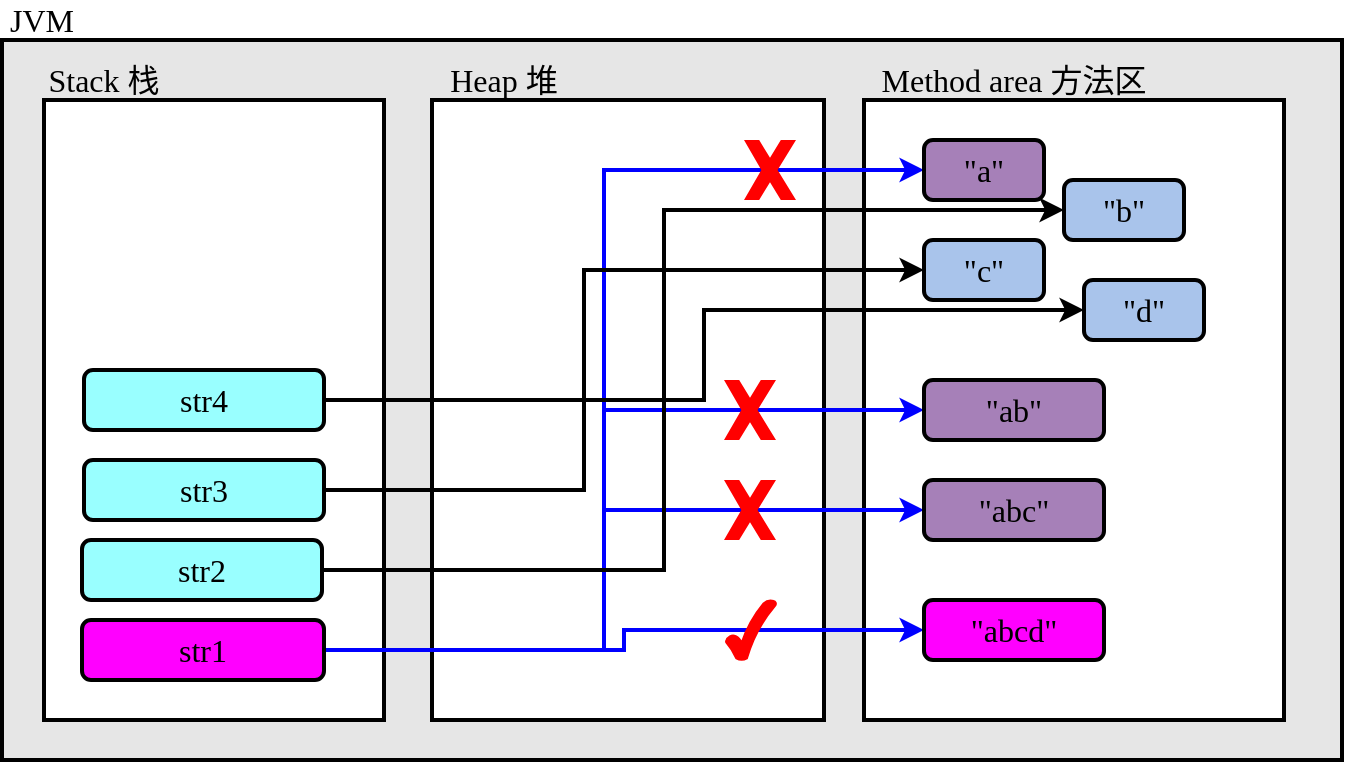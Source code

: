 <mxfile version="14.6.13" type="github">
  <diagram id="yv8S7H3C6a8QwYX7NnFu" name="第 1 页">
    <mxGraphModel dx="868" dy="450" grid="1" gridSize="10" guides="1" tooltips="1" connect="1" arrows="1" fold="1" page="1" pageScale="1" pageWidth="827" pageHeight="1169" math="0" shadow="0">
      <root>
        <mxCell id="0" />
        <mxCell id="1" parent="0" />
        <mxCell id="sm8_QsKVWfmT69e21qXw-1" value="" style="rounded=0;whiteSpace=wrap;html=1;strokeWidth=2;fillColor=#E6E6E6;" vertex="1" parent="1">
          <mxGeometry x="79" y="200" width="670" height="360" as="geometry" />
        </mxCell>
        <mxCell id="sm8_QsKVWfmT69e21qXw-2" value="" style="rounded=0;whiteSpace=wrap;html=1;strokeWidth=2;" vertex="1" parent="1">
          <mxGeometry x="100" y="230" width="170" height="310" as="geometry" />
        </mxCell>
        <mxCell id="sm8_QsKVWfmT69e21qXw-3" value="" style="rounded=0;whiteSpace=wrap;html=1;strokeWidth=2;" vertex="1" parent="1">
          <mxGeometry x="294" y="230" width="196" height="310" as="geometry" />
        </mxCell>
        <mxCell id="sm8_QsKVWfmT69e21qXw-4" value="" style="rounded=0;whiteSpace=wrap;html=1;strokeWidth=2;" vertex="1" parent="1">
          <mxGeometry x="510" y="230" width="210" height="310" as="geometry" />
        </mxCell>
        <mxCell id="sm8_QsKVWfmT69e21qXw-5" value="Stack 栈" style="text;html=1;strokeColor=none;fillColor=none;align=center;verticalAlign=middle;whiteSpace=wrap;rounded=0;fontSize=16;fontFamily=Comic Sans MS;" vertex="1" parent="1">
          <mxGeometry x="90" y="210" width="80" height="20" as="geometry" />
        </mxCell>
        <mxCell id="sm8_QsKVWfmT69e21qXw-6" value="Heap 堆&lt;span style=&quot;color: rgba(0 , 0 , 0 , 0) ; font-family: monospace ; font-size: 0px&quot;&gt;%3CmxGraphModel%3E%3Croot%3E%3CmxCell%20id%3D%220%22%2F%3E%3CmxCell%20id%3D%221%22%20parent%3D%220%22%2F%3E%3CmxCell%20id%3D%222%22%20value%3D%22Stack%20%E6%A0%88%22%20style%3D%22text%3Bhtml%3D1%3BstrokeColor%3Dnone%3BfillColor%3Dnone%3Balign%3Dcenter%3BverticalAlign%3Dmiddle%3BwhiteSpace%3Dwrap%3Brounded%3D0%3BfontSize%3D16%3BfontFamily%3DComic%20Sans%20MS%3B%22%20vertex%3D%221%22%20parent%3D%221%22%3E%3CmxGeometry%20x%3D%2290%22%20y%3D%22210%22%20width%3D%2280%22%20height%3D%2220%22%20as%3D%22geometry%22%2F%3E%3C%2FmxCell%3E%3C%2Froot%3E%3C%2FmxGraphModel%3E&lt;/span&gt;" style="text;html=1;strokeColor=none;fillColor=none;align=center;verticalAlign=middle;whiteSpace=wrap;rounded=0;fontSize=16;fontFamily=Comic Sans MS;" vertex="1" parent="1">
          <mxGeometry x="290" y="210" width="80" height="20" as="geometry" />
        </mxCell>
        <mxCell id="sm8_QsKVWfmT69e21qXw-7" value="Method area 方法区" style="text;html=1;strokeColor=none;fillColor=none;align=center;verticalAlign=middle;whiteSpace=wrap;rounded=0;fontSize=16;fontFamily=Comic Sans MS;" vertex="1" parent="1">
          <mxGeometry x="500" y="210" width="170" height="20" as="geometry" />
        </mxCell>
        <mxCell id="sm8_QsKVWfmT69e21qXw-8" value="JVM" style="text;html=1;strokeColor=none;fillColor=none;align=center;verticalAlign=middle;whiteSpace=wrap;rounded=0;fontFamily=Comic Sans MS;fontSize=16;" vertex="1" parent="1">
          <mxGeometry x="79" y="180" width="40" height="20" as="geometry" />
        </mxCell>
        <mxCell id="sm8_QsKVWfmT69e21qXw-26" style="edgeStyle=orthogonalEdgeStyle;rounded=0;orthogonalLoop=1;jettySize=auto;html=1;exitX=1;exitY=0.5;exitDx=0;exitDy=0;entryX=0;entryY=0.5;entryDx=0;entryDy=0;fontFamily=Comic Sans MS;fontSize=16;strokeWidth=2;strokeColor=#0000FF;" edge="1" parent="1" source="sm8_QsKVWfmT69e21qXw-9" target="sm8_QsKVWfmT69e21qXw-13">
          <mxGeometry relative="1" as="geometry">
            <Array as="points">
              <mxPoint x="380" y="505" />
              <mxPoint x="380" y="265" />
            </Array>
          </mxGeometry>
        </mxCell>
        <mxCell id="sm8_QsKVWfmT69e21qXw-34" style="edgeStyle=orthogonalEdgeStyle;rounded=0;orthogonalLoop=1;jettySize=auto;html=1;exitX=1;exitY=0.5;exitDx=0;exitDy=0;entryX=0;entryY=0.5;entryDx=0;entryDy=0;fontFamily=Comic Sans MS;fontSize=16;strokeWidth=2;strokeColor=#0000FF;" edge="1" parent="1" source="sm8_QsKVWfmT69e21qXw-9" target="sm8_QsKVWfmT69e21qXw-31">
          <mxGeometry relative="1" as="geometry">
            <Array as="points">
              <mxPoint x="380" y="505" />
              <mxPoint x="380" y="385" />
            </Array>
          </mxGeometry>
        </mxCell>
        <mxCell id="sm8_QsKVWfmT69e21qXw-35" style="edgeStyle=orthogonalEdgeStyle;rounded=0;orthogonalLoop=1;jettySize=auto;html=1;exitX=1;exitY=0.5;exitDx=0;exitDy=0;entryX=0;entryY=0.5;entryDx=0;entryDy=0;fontFamily=Comic Sans MS;fontSize=16;strokeWidth=2;strokeColor=#0000FF;" edge="1" parent="1" source="sm8_QsKVWfmT69e21qXw-9" target="sm8_QsKVWfmT69e21qXw-32">
          <mxGeometry relative="1" as="geometry">
            <Array as="points">
              <mxPoint x="380" y="505" />
              <mxPoint x="380" y="435" />
            </Array>
          </mxGeometry>
        </mxCell>
        <mxCell id="sm8_QsKVWfmT69e21qXw-36" style="edgeStyle=orthogonalEdgeStyle;rounded=0;orthogonalLoop=1;jettySize=auto;html=1;exitX=1;exitY=0.5;exitDx=0;exitDy=0;fontFamily=Comic Sans MS;fontSize=16;strokeWidth=2;strokeColor=#0000FF;" edge="1" parent="1" source="sm8_QsKVWfmT69e21qXw-9" target="sm8_QsKVWfmT69e21qXw-33">
          <mxGeometry relative="1" as="geometry" />
        </mxCell>
        <mxCell id="sm8_QsKVWfmT69e21qXw-9" value="str1" style="rounded=1;whiteSpace=wrap;html=1;fontFamily=Comic Sans MS;fontSize=16;strokeWidth=2;fillColor=#FF00FF;" vertex="1" parent="1">
          <mxGeometry x="119" y="490" width="121" height="30" as="geometry" />
        </mxCell>
        <mxCell id="sm8_QsKVWfmT69e21qXw-27" style="edgeStyle=orthogonalEdgeStyle;rounded=0;orthogonalLoop=1;jettySize=auto;html=1;exitX=1;exitY=0.5;exitDx=0;exitDy=0;entryX=0;entryY=0.5;entryDx=0;entryDy=0;fontFamily=Comic Sans MS;fontSize=16;strokeWidth=2;" edge="1" parent="1" source="sm8_QsKVWfmT69e21qXw-10" target="sm8_QsKVWfmT69e21qXw-14">
          <mxGeometry relative="1" as="geometry">
            <Array as="points">
              <mxPoint x="410" y="465" />
              <mxPoint x="410" y="285" />
            </Array>
          </mxGeometry>
        </mxCell>
        <mxCell id="sm8_QsKVWfmT69e21qXw-10" value="str2" style="rounded=1;whiteSpace=wrap;html=1;fontFamily=Comic Sans MS;fontSize=16;strokeWidth=2;fillColor=#99FFFF;" vertex="1" parent="1">
          <mxGeometry x="119" y="450" width="120" height="30" as="geometry" />
        </mxCell>
        <mxCell id="sm8_QsKVWfmT69e21qXw-29" style="edgeStyle=orthogonalEdgeStyle;rounded=0;orthogonalLoop=1;jettySize=auto;html=1;exitX=1;exitY=0.5;exitDx=0;exitDy=0;entryX=0;entryY=0.5;entryDx=0;entryDy=0;fontFamily=Comic Sans MS;fontSize=16;strokeWidth=2;" edge="1" parent="1" source="sm8_QsKVWfmT69e21qXw-11" target="sm8_QsKVWfmT69e21qXw-15">
          <mxGeometry relative="1" as="geometry">
            <Array as="points">
              <mxPoint x="370" y="425" />
              <mxPoint x="370" y="315" />
            </Array>
          </mxGeometry>
        </mxCell>
        <mxCell id="sm8_QsKVWfmT69e21qXw-11" value="str3" style="rounded=1;whiteSpace=wrap;html=1;fontFamily=Comic Sans MS;fontSize=16;strokeWidth=2;fillColor=#99FFFF;" vertex="1" parent="1">
          <mxGeometry x="120" y="410" width="120" height="30" as="geometry" />
        </mxCell>
        <mxCell id="sm8_QsKVWfmT69e21qXw-30" style="edgeStyle=orthogonalEdgeStyle;rounded=0;orthogonalLoop=1;jettySize=auto;html=1;exitX=1;exitY=0.5;exitDx=0;exitDy=0;entryX=0;entryY=0.5;entryDx=0;entryDy=0;fontFamily=Comic Sans MS;fontSize=16;strokeWidth=2;" edge="1" parent="1" source="sm8_QsKVWfmT69e21qXw-12" target="sm8_QsKVWfmT69e21qXw-16">
          <mxGeometry relative="1" as="geometry" />
        </mxCell>
        <mxCell id="sm8_QsKVWfmT69e21qXw-12" value="str4" style="rounded=1;whiteSpace=wrap;html=1;fontFamily=Comic Sans MS;fontSize=16;strokeWidth=2;fillColor=#99FFFF;" vertex="1" parent="1">
          <mxGeometry x="120" y="365" width="120" height="30" as="geometry" />
        </mxCell>
        <mxCell id="sm8_QsKVWfmT69e21qXw-13" value="&quot;a&quot;" style="rounded=1;whiteSpace=wrap;html=1;fontFamily=Comic Sans MS;fontSize=16;strokeWidth=2;fillColor=#A680B8;" vertex="1" parent="1">
          <mxGeometry x="540" y="250" width="60" height="30" as="geometry" />
        </mxCell>
        <mxCell id="sm8_QsKVWfmT69e21qXw-14" value="&quot;b&quot;" style="rounded=1;whiteSpace=wrap;html=1;fontFamily=Comic Sans MS;fontSize=16;strokeWidth=2;fillColor=#A9C4EB;" vertex="1" parent="1">
          <mxGeometry x="610" y="270" width="60" height="30" as="geometry" />
        </mxCell>
        <mxCell id="sm8_QsKVWfmT69e21qXw-15" value="&quot;c&quot;" style="rounded=1;whiteSpace=wrap;html=1;fontFamily=Comic Sans MS;fontSize=16;strokeWidth=2;fillColor=#A9C4EB;" vertex="1" parent="1">
          <mxGeometry x="540" y="300" width="60" height="30" as="geometry" />
        </mxCell>
        <mxCell id="sm8_QsKVWfmT69e21qXw-16" value="&quot;d&quot;" style="rounded=1;whiteSpace=wrap;html=1;fontFamily=Comic Sans MS;fontSize=16;strokeWidth=2;fillColor=#A9C4EB;" vertex="1" parent="1">
          <mxGeometry x="620" y="320" width="60" height="30" as="geometry" />
        </mxCell>
        <mxCell id="sm8_QsKVWfmT69e21qXw-31" value="&quot;ab&quot;" style="rounded=1;whiteSpace=wrap;html=1;fontFamily=Comic Sans MS;fontSize=16;strokeWidth=2;fillColor=#A680B8;" vertex="1" parent="1">
          <mxGeometry x="540" y="370" width="90" height="30" as="geometry" />
        </mxCell>
        <mxCell id="sm8_QsKVWfmT69e21qXw-32" value="&quot;abc&quot;" style="rounded=1;whiteSpace=wrap;html=1;fontFamily=Comic Sans MS;fontSize=16;strokeWidth=2;fillColor=#A680B8;" vertex="1" parent="1">
          <mxGeometry x="540" y="420" width="90" height="30" as="geometry" />
        </mxCell>
        <mxCell id="sm8_QsKVWfmT69e21qXw-33" value="&quot;abcd&quot;" style="rounded=1;whiteSpace=wrap;html=1;fontFamily=Comic Sans MS;fontSize=16;strokeWidth=2;fillColor=#FF00FF;" vertex="1" parent="1">
          <mxGeometry x="540" y="480" width="90" height="30" as="geometry" />
        </mxCell>
        <mxCell id="sm8_QsKVWfmT69e21qXw-37" value="" style="verticalLabelPosition=bottom;verticalAlign=top;html=1;shape=mxgraph.basic.x;fontFamily=Comic Sans MS;fontSize=16;strokeWidth=1;strokeColor=none;fillColor=#FF0000;" vertex="1" parent="1">
          <mxGeometry x="450" y="250" width="26" height="30" as="geometry" />
        </mxCell>
        <mxCell id="sm8_QsKVWfmT69e21qXw-38" value="" style="verticalLabelPosition=bottom;verticalAlign=top;html=1;shape=mxgraph.basic.x;fontFamily=Comic Sans MS;fontSize=16;strokeWidth=1;strokeColor=none;fillColor=#FF0000;" vertex="1" parent="1">
          <mxGeometry x="440" y="370" width="26" height="30" as="geometry" />
        </mxCell>
        <mxCell id="sm8_QsKVWfmT69e21qXw-39" value="" style="verticalLabelPosition=bottom;verticalAlign=top;html=1;shape=mxgraph.basic.x;fontFamily=Comic Sans MS;fontSize=16;strokeWidth=1;strokeColor=none;fillColor=#FF0000;" vertex="1" parent="1">
          <mxGeometry x="440" y="420" width="26" height="30" as="geometry" />
        </mxCell>
        <mxCell id="sm8_QsKVWfmT69e21qXw-41" value="" style="verticalLabelPosition=bottom;verticalAlign=top;html=1;shape=mxgraph.basic.tick;sketch=0;fontFamily=Comic Sans MS;fontSize=16;strokeColor=#FF0000;strokeWidth=1;fillColor=#FF0000;" vertex="1" parent="1">
          <mxGeometry x="441" y="480" width="25" height="30" as="geometry" />
        </mxCell>
      </root>
    </mxGraphModel>
  </diagram>
</mxfile>
